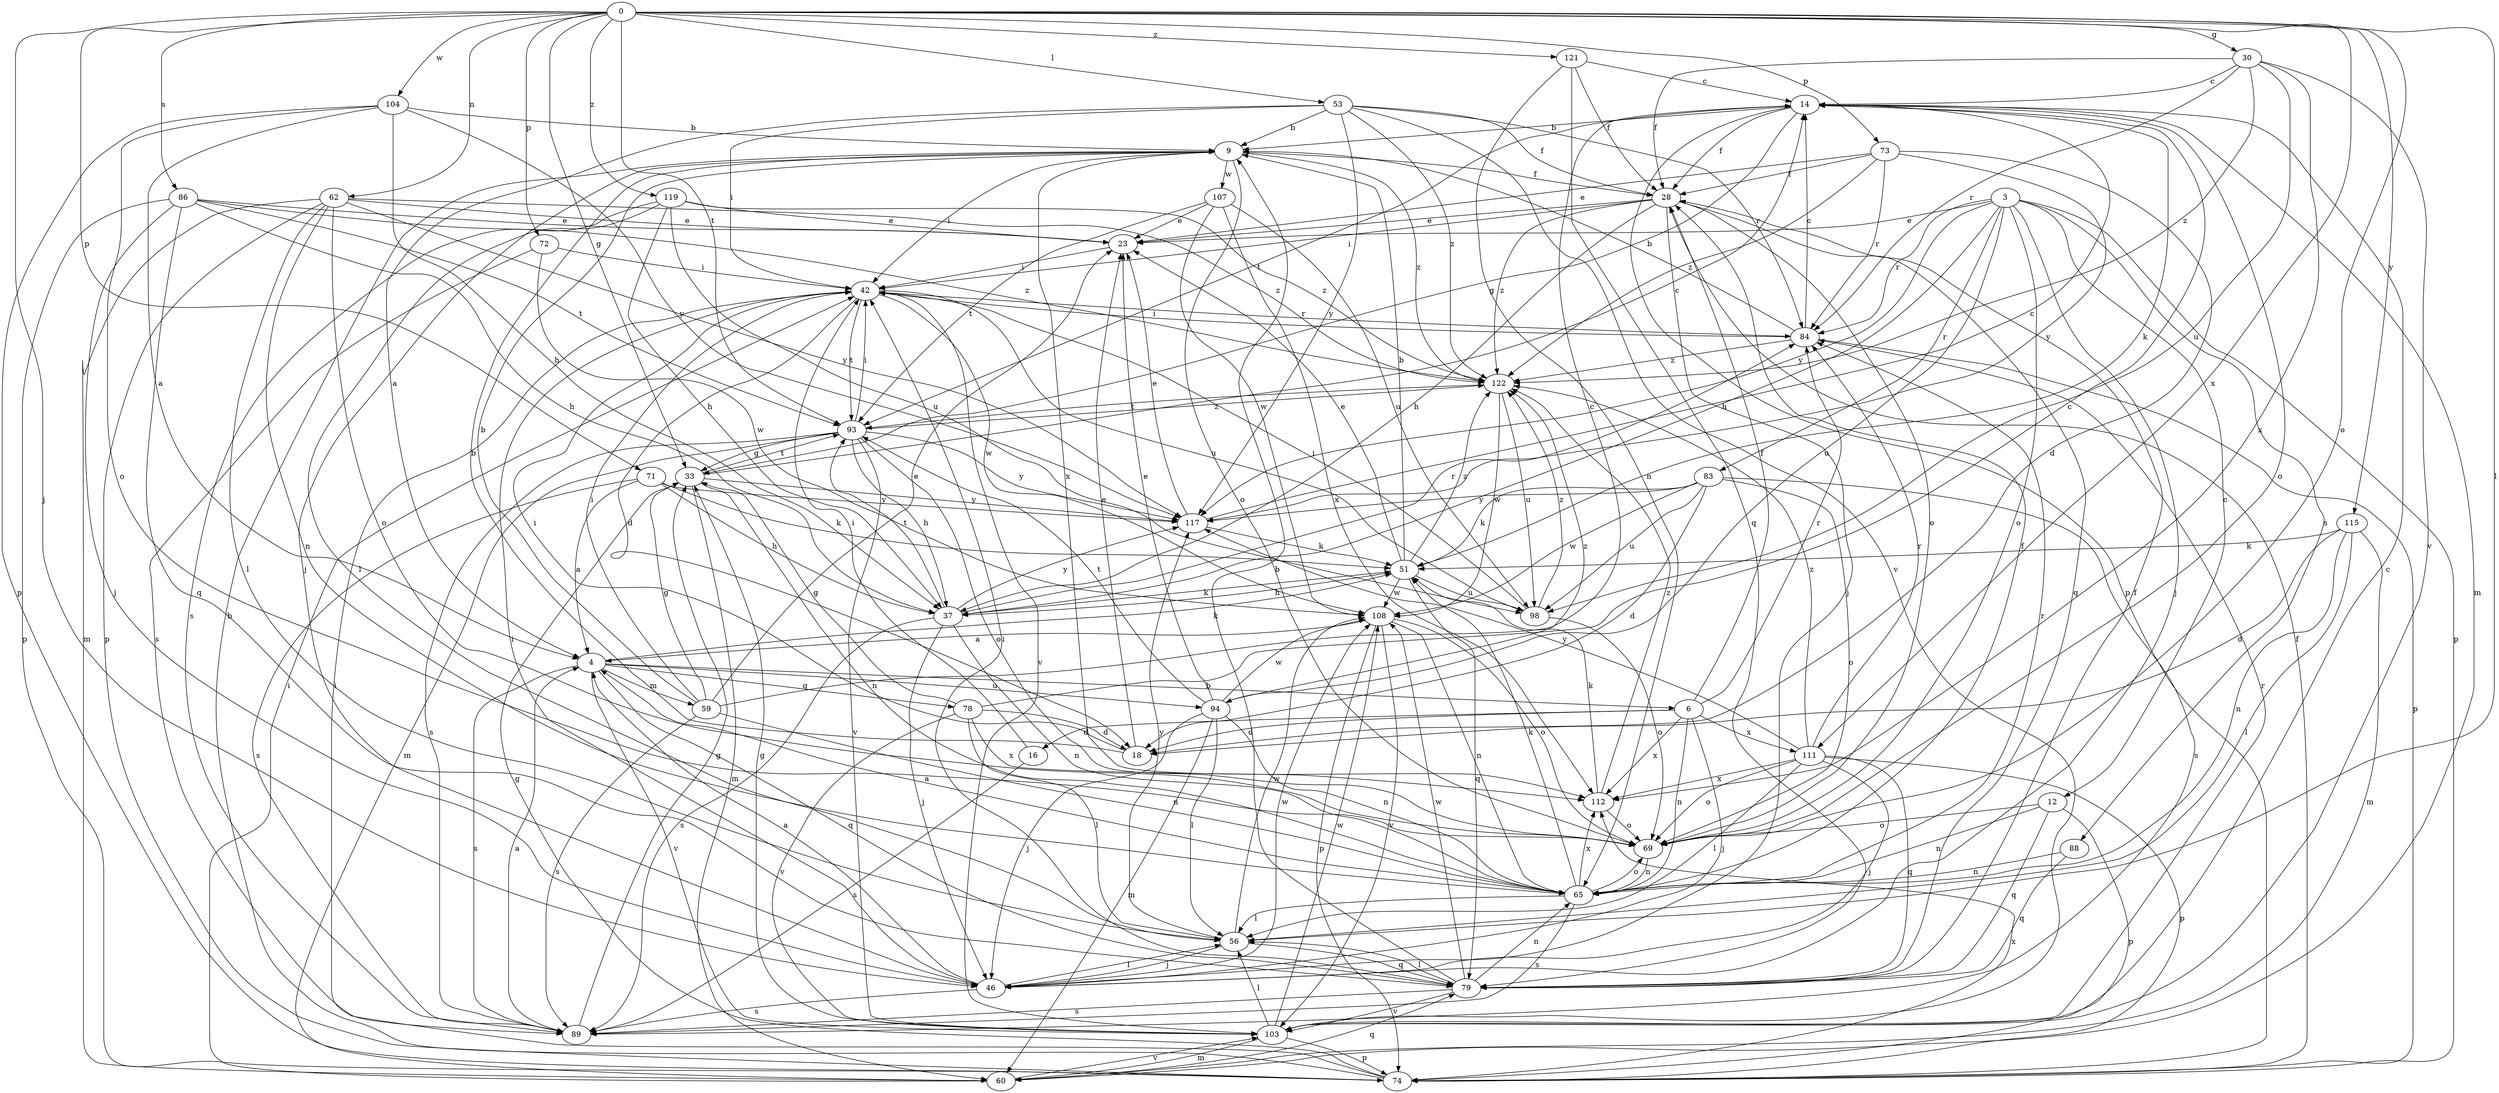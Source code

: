 strict digraph  {
0;
3;
4;
6;
9;
12;
14;
16;
18;
23;
28;
30;
33;
37;
42;
46;
51;
53;
56;
59;
60;
62;
65;
69;
71;
72;
73;
74;
78;
79;
83;
84;
86;
88;
89;
93;
94;
98;
103;
104;
107;
108;
111;
112;
115;
117;
119;
121;
122;
0 -> 30  [label=g];
0 -> 33  [label=g];
0 -> 46  [label=j];
0 -> 53  [label=l];
0 -> 56  [label=l];
0 -> 62  [label=n];
0 -> 69  [label=o];
0 -> 71  [label=p];
0 -> 72  [label=p];
0 -> 73  [label=p];
0 -> 86  [label=s];
0 -> 93  [label=t];
0 -> 104  [label=w];
0 -> 111  [label=x];
0 -> 115  [label=y];
0 -> 119  [label=z];
0 -> 121  [label=z];
3 -> 12  [label=c];
3 -> 23  [label=e];
3 -> 37  [label=h];
3 -> 46  [label=j];
3 -> 69  [label=o];
3 -> 74  [label=p];
3 -> 83  [label=r];
3 -> 84  [label=r];
3 -> 88  [label=s];
3 -> 94  [label=u];
3 -> 117  [label=y];
4 -> 6  [label=b];
4 -> 51  [label=k];
4 -> 59  [label=m];
4 -> 78  [label=q];
4 -> 79  [label=q];
4 -> 89  [label=s];
4 -> 94  [label=u];
4 -> 103  [label=v];
6 -> 16  [label=d];
6 -> 18  [label=d];
6 -> 28  [label=f];
6 -> 46  [label=j];
6 -> 65  [label=n];
6 -> 84  [label=r];
6 -> 111  [label=x];
6 -> 112  [label=x];
9 -> 28  [label=f];
9 -> 42  [label=i];
9 -> 46  [label=j];
9 -> 69  [label=o];
9 -> 107  [label=w];
9 -> 112  [label=x];
9 -> 122  [label=z];
12 -> 65  [label=n];
12 -> 69  [label=o];
12 -> 74  [label=p];
12 -> 79  [label=q];
14 -> 9  [label=b];
14 -> 28  [label=f];
14 -> 33  [label=g];
14 -> 51  [label=k];
14 -> 60  [label=m];
14 -> 69  [label=o];
14 -> 74  [label=p];
14 -> 93  [label=t];
16 -> 42  [label=i];
16 -> 89  [label=s];
18 -> 9  [label=b];
18 -> 23  [label=e];
18 -> 42  [label=i];
23 -> 42  [label=i];
28 -> 23  [label=e];
28 -> 37  [label=h];
28 -> 42  [label=i];
28 -> 46  [label=j];
28 -> 69  [label=o];
28 -> 79  [label=q];
28 -> 122  [label=z];
30 -> 14  [label=c];
30 -> 28  [label=f];
30 -> 84  [label=r];
30 -> 98  [label=u];
30 -> 103  [label=v];
30 -> 112  [label=x];
30 -> 122  [label=z];
33 -> 14  [label=c];
33 -> 60  [label=m];
33 -> 65  [label=n];
33 -> 93  [label=t];
33 -> 117  [label=y];
37 -> 46  [label=j];
37 -> 51  [label=k];
37 -> 65  [label=n];
37 -> 84  [label=r];
37 -> 89  [label=s];
37 -> 93  [label=t];
37 -> 117  [label=y];
42 -> 18  [label=d];
42 -> 84  [label=r];
42 -> 93  [label=t];
42 -> 98  [label=u];
42 -> 103  [label=v];
42 -> 108  [label=w];
46 -> 4  [label=a];
46 -> 42  [label=i];
46 -> 56  [label=l];
46 -> 89  [label=s];
46 -> 108  [label=w];
51 -> 9  [label=b];
51 -> 23  [label=e];
51 -> 37  [label=h];
51 -> 79  [label=q];
51 -> 98  [label=u];
51 -> 108  [label=w];
51 -> 122  [label=z];
53 -> 4  [label=a];
53 -> 9  [label=b];
53 -> 28  [label=f];
53 -> 42  [label=i];
53 -> 84  [label=r];
53 -> 103  [label=v];
53 -> 117  [label=y];
53 -> 122  [label=z];
56 -> 46  [label=j];
56 -> 79  [label=q];
56 -> 108  [label=w];
56 -> 117  [label=y];
59 -> 9  [label=b];
59 -> 14  [label=c];
59 -> 23  [label=e];
59 -> 33  [label=g];
59 -> 42  [label=i];
59 -> 65  [label=n];
59 -> 89  [label=s];
60 -> 42  [label=i];
60 -> 79  [label=q];
60 -> 103  [label=v];
62 -> 23  [label=e];
62 -> 56  [label=l];
62 -> 60  [label=m];
62 -> 65  [label=n];
62 -> 69  [label=o];
62 -> 74  [label=p];
62 -> 117  [label=y];
62 -> 122  [label=z];
65 -> 4  [label=a];
65 -> 28  [label=f];
65 -> 51  [label=k];
65 -> 56  [label=l];
65 -> 69  [label=o];
65 -> 84  [label=r];
65 -> 89  [label=s];
65 -> 112  [label=x];
69 -> 65  [label=n];
71 -> 4  [label=a];
71 -> 37  [label=h];
71 -> 51  [label=k];
71 -> 89  [label=s];
71 -> 117  [label=y];
72 -> 42  [label=i];
72 -> 89  [label=s];
72 -> 108  [label=w];
73 -> 18  [label=d];
73 -> 23  [label=e];
73 -> 28  [label=f];
73 -> 84  [label=r];
73 -> 117  [label=y];
73 -> 122  [label=z];
74 -> 9  [label=b];
74 -> 28  [label=f];
74 -> 33  [label=g];
74 -> 42  [label=i];
74 -> 112  [label=x];
78 -> 14  [label=c];
78 -> 18  [label=d];
78 -> 33  [label=g];
78 -> 56  [label=l];
78 -> 103  [label=v];
78 -> 112  [label=x];
79 -> 9  [label=b];
79 -> 28  [label=f];
79 -> 42  [label=i];
79 -> 56  [label=l];
79 -> 65  [label=n];
79 -> 89  [label=s];
79 -> 103  [label=v];
79 -> 108  [label=w];
83 -> 18  [label=d];
83 -> 51  [label=k];
83 -> 69  [label=o];
83 -> 89  [label=s];
83 -> 98  [label=u];
83 -> 108  [label=w];
83 -> 117  [label=y];
84 -> 9  [label=b];
84 -> 14  [label=c];
84 -> 42  [label=i];
84 -> 74  [label=p];
84 -> 122  [label=z];
86 -> 23  [label=e];
86 -> 37  [label=h];
86 -> 46  [label=j];
86 -> 74  [label=p];
86 -> 79  [label=q];
86 -> 93  [label=t];
86 -> 122  [label=z];
88 -> 65  [label=n];
88 -> 79  [label=q];
89 -> 4  [label=a];
89 -> 33  [label=g];
93 -> 33  [label=g];
93 -> 37  [label=h];
93 -> 42  [label=i];
93 -> 60  [label=m];
93 -> 69  [label=o];
93 -> 89  [label=s];
93 -> 103  [label=v];
93 -> 117  [label=y];
93 -> 122  [label=z];
94 -> 23  [label=e];
94 -> 46  [label=j];
94 -> 56  [label=l];
94 -> 60  [label=m];
94 -> 65  [label=n];
94 -> 93  [label=t];
94 -> 108  [label=w];
94 -> 122  [label=z];
98 -> 42  [label=i];
98 -> 69  [label=o];
98 -> 122  [label=z];
103 -> 14  [label=c];
103 -> 33  [label=g];
103 -> 56  [label=l];
103 -> 60  [label=m];
103 -> 74  [label=p];
103 -> 84  [label=r];
103 -> 108  [label=w];
104 -> 4  [label=a];
104 -> 9  [label=b];
104 -> 37  [label=h];
104 -> 69  [label=o];
104 -> 74  [label=p];
104 -> 117  [label=y];
107 -> 23  [label=e];
107 -> 93  [label=t];
107 -> 98  [label=u];
107 -> 108  [label=w];
107 -> 112  [label=x];
108 -> 4  [label=a];
108 -> 65  [label=n];
108 -> 69  [label=o];
108 -> 74  [label=p];
108 -> 103  [label=v];
111 -> 46  [label=j];
111 -> 56  [label=l];
111 -> 69  [label=o];
111 -> 74  [label=p];
111 -> 79  [label=q];
111 -> 84  [label=r];
111 -> 112  [label=x];
111 -> 117  [label=y];
111 -> 122  [label=z];
112 -> 51  [label=k];
112 -> 69  [label=o];
112 -> 122  [label=z];
115 -> 18  [label=d];
115 -> 51  [label=k];
115 -> 56  [label=l];
115 -> 60  [label=m];
115 -> 65  [label=n];
117 -> 14  [label=c];
117 -> 23  [label=e];
117 -> 51  [label=k];
119 -> 23  [label=e];
119 -> 37  [label=h];
119 -> 56  [label=l];
119 -> 89  [label=s];
119 -> 98  [label=u];
119 -> 122  [label=z];
121 -> 14  [label=c];
121 -> 28  [label=f];
121 -> 65  [label=n];
121 -> 79  [label=q];
122 -> 93  [label=t];
122 -> 98  [label=u];
122 -> 108  [label=w];
}
